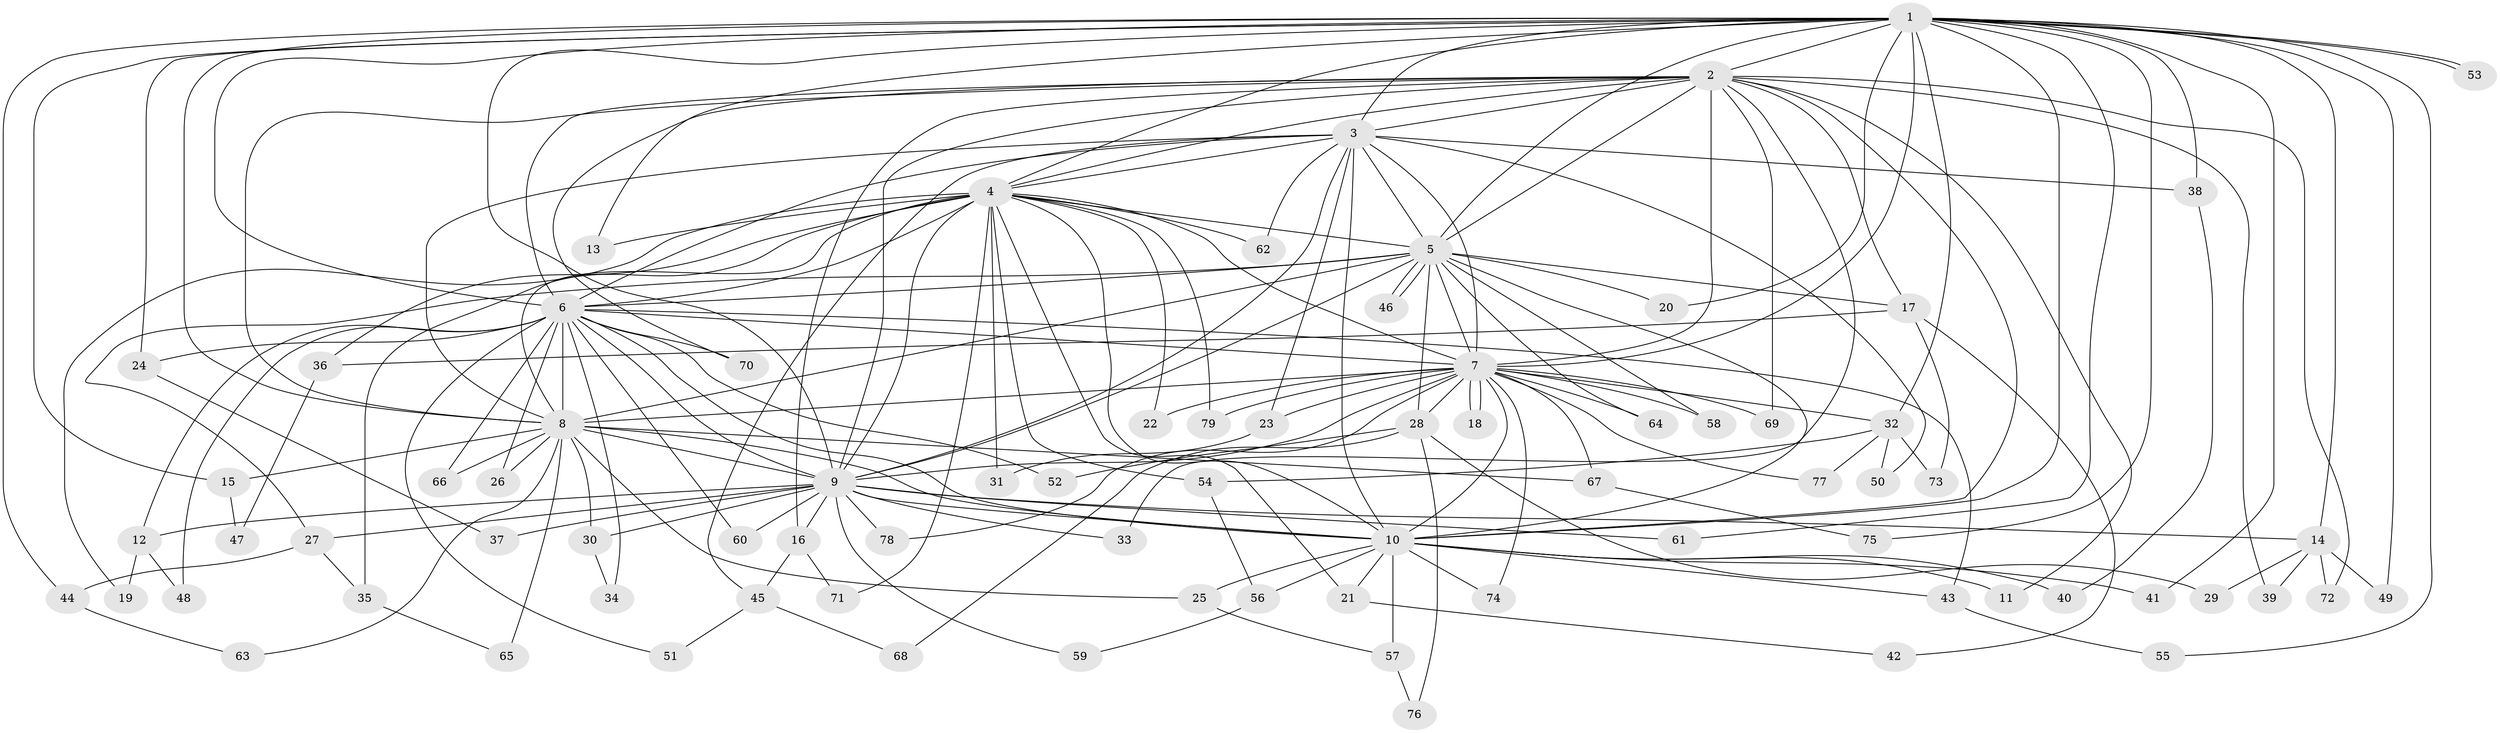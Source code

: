// Generated by graph-tools (version 1.1) at 2025/11/02/27/25 16:11:06]
// undirected, 79 vertices, 183 edges
graph export_dot {
graph [start="1"]
  node [color=gray90,style=filled];
  1;
  2;
  3;
  4;
  5;
  6;
  7;
  8;
  9;
  10;
  11;
  12;
  13;
  14;
  15;
  16;
  17;
  18;
  19;
  20;
  21;
  22;
  23;
  24;
  25;
  26;
  27;
  28;
  29;
  30;
  31;
  32;
  33;
  34;
  35;
  36;
  37;
  38;
  39;
  40;
  41;
  42;
  43;
  44;
  45;
  46;
  47;
  48;
  49;
  50;
  51;
  52;
  53;
  54;
  55;
  56;
  57;
  58;
  59;
  60;
  61;
  62;
  63;
  64;
  65;
  66;
  67;
  68;
  69;
  70;
  71;
  72;
  73;
  74;
  75;
  76;
  77;
  78;
  79;
  1 -- 2;
  1 -- 3;
  1 -- 4;
  1 -- 5;
  1 -- 6;
  1 -- 7;
  1 -- 8;
  1 -- 9;
  1 -- 10;
  1 -- 13;
  1 -- 14;
  1 -- 15;
  1 -- 20;
  1 -- 24;
  1 -- 32;
  1 -- 38;
  1 -- 41;
  1 -- 44;
  1 -- 49;
  1 -- 53;
  1 -- 53;
  1 -- 55;
  1 -- 61;
  1 -- 75;
  2 -- 3;
  2 -- 4;
  2 -- 5;
  2 -- 6;
  2 -- 7;
  2 -- 8;
  2 -- 9;
  2 -- 10;
  2 -- 11;
  2 -- 16;
  2 -- 17;
  2 -- 33;
  2 -- 39;
  2 -- 69;
  2 -- 70;
  2 -- 72;
  3 -- 4;
  3 -- 5;
  3 -- 6;
  3 -- 7;
  3 -- 8;
  3 -- 9;
  3 -- 10;
  3 -- 23;
  3 -- 38;
  3 -- 45;
  3 -- 50;
  3 -- 62;
  4 -- 5;
  4 -- 6;
  4 -- 7;
  4 -- 8;
  4 -- 9;
  4 -- 10;
  4 -- 13;
  4 -- 19;
  4 -- 21;
  4 -- 22;
  4 -- 31;
  4 -- 35;
  4 -- 36;
  4 -- 54;
  4 -- 62;
  4 -- 71;
  4 -- 79;
  5 -- 6;
  5 -- 7;
  5 -- 8;
  5 -- 9;
  5 -- 10;
  5 -- 17;
  5 -- 20;
  5 -- 27;
  5 -- 28;
  5 -- 46;
  5 -- 46;
  5 -- 58;
  5 -- 64;
  6 -- 7;
  6 -- 8;
  6 -- 9;
  6 -- 10;
  6 -- 12;
  6 -- 24;
  6 -- 26;
  6 -- 34;
  6 -- 43;
  6 -- 48;
  6 -- 51;
  6 -- 52;
  6 -- 60;
  6 -- 66;
  6 -- 70;
  7 -- 8;
  7 -- 9;
  7 -- 10;
  7 -- 18;
  7 -- 18;
  7 -- 22;
  7 -- 23;
  7 -- 28;
  7 -- 32;
  7 -- 58;
  7 -- 64;
  7 -- 67;
  7 -- 69;
  7 -- 74;
  7 -- 77;
  7 -- 78;
  7 -- 79;
  8 -- 9;
  8 -- 10;
  8 -- 15;
  8 -- 25;
  8 -- 26;
  8 -- 30;
  8 -- 63;
  8 -- 65;
  8 -- 66;
  8 -- 67;
  9 -- 10;
  9 -- 12;
  9 -- 14;
  9 -- 16;
  9 -- 27;
  9 -- 30;
  9 -- 33;
  9 -- 37;
  9 -- 59;
  9 -- 60;
  9 -- 61;
  9 -- 78;
  10 -- 11;
  10 -- 21;
  10 -- 25;
  10 -- 40;
  10 -- 41;
  10 -- 43;
  10 -- 56;
  10 -- 57;
  10 -- 74;
  12 -- 19;
  12 -- 48;
  14 -- 29;
  14 -- 39;
  14 -- 49;
  14 -- 72;
  15 -- 47;
  16 -- 45;
  16 -- 71;
  17 -- 36;
  17 -- 42;
  17 -- 73;
  21 -- 42;
  23 -- 31;
  24 -- 37;
  25 -- 57;
  27 -- 35;
  27 -- 44;
  28 -- 29;
  28 -- 52;
  28 -- 68;
  28 -- 76;
  30 -- 34;
  32 -- 50;
  32 -- 54;
  32 -- 73;
  32 -- 77;
  35 -- 65;
  36 -- 47;
  38 -- 40;
  43 -- 55;
  44 -- 63;
  45 -- 51;
  45 -- 68;
  54 -- 56;
  56 -- 59;
  57 -- 76;
  67 -- 75;
}
